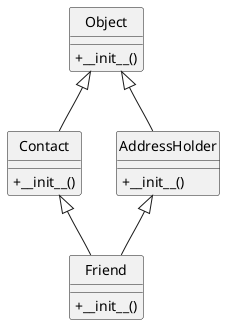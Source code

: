 @startuml
'figure 1: inheritance diagram'
skinparam monochrome true
skinparam handwritten false
skinparam shadowing false
hide class circle
skinparam classAttributeIconSize 0

class Object {
+ __init__()
}

class Contact {
+ __init__()
}

class AddressHolder {
+ __init__()
}

class Friend {
+ __init__()
}

Object <|-- Contact
Object <|-- AddressHolder
Contact <|-- Friend
AddressHolder <|-- Friend

@enduml
